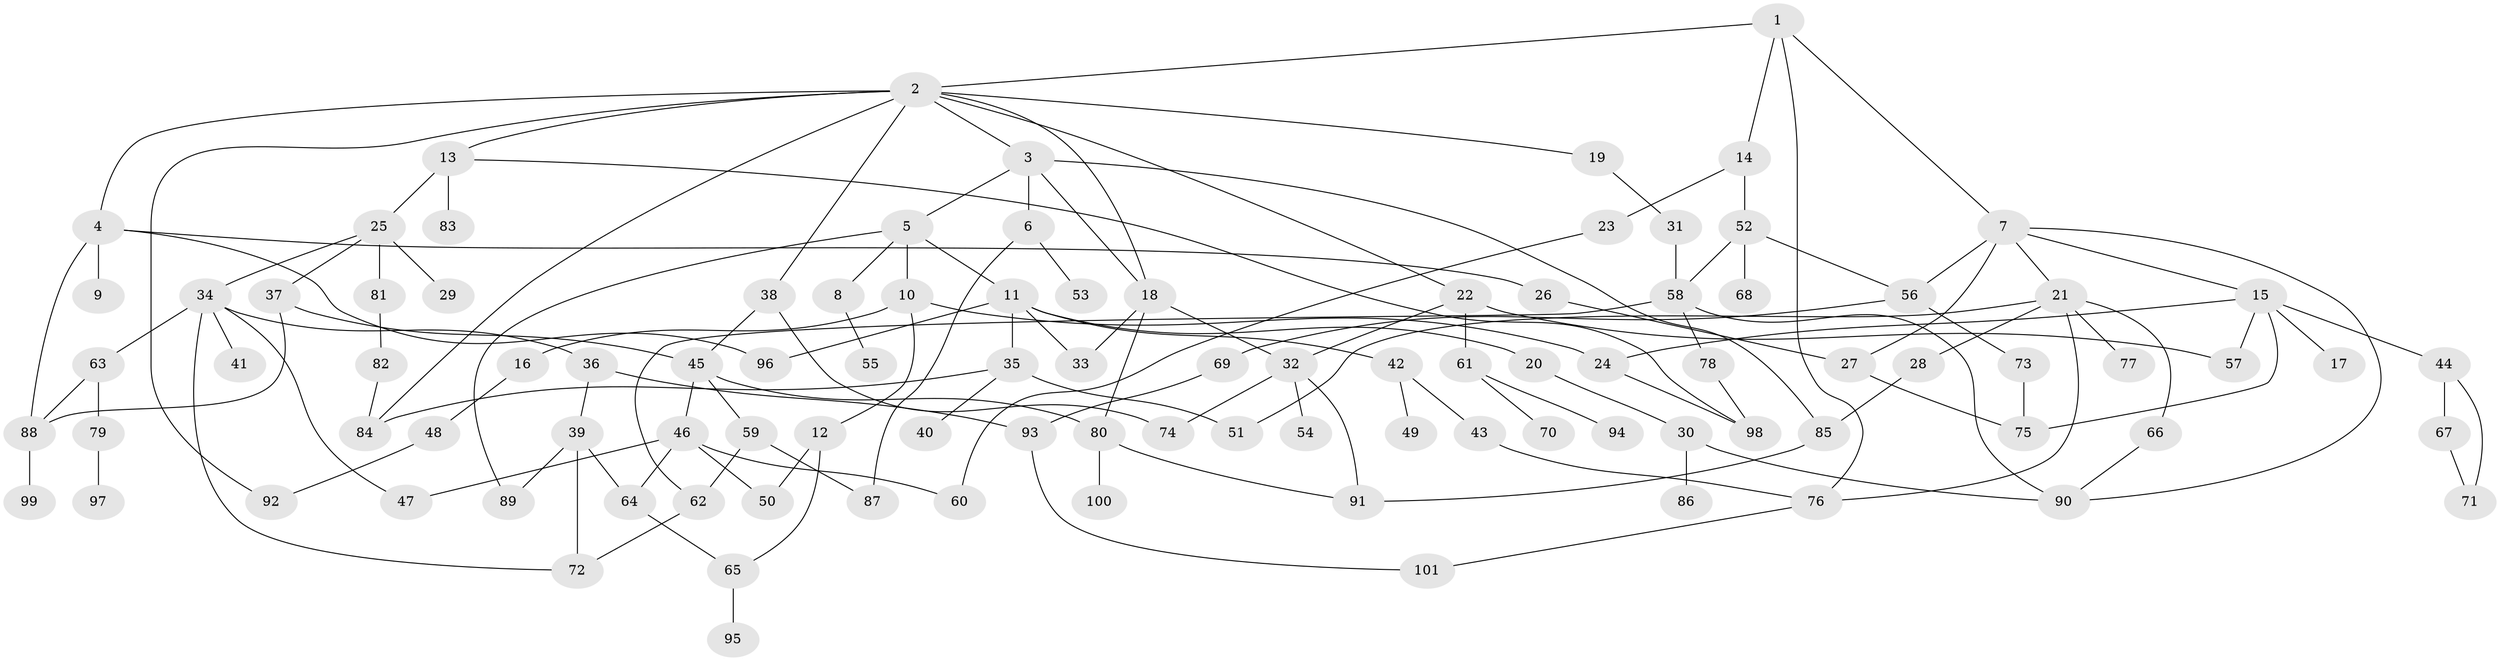// Generated by graph-tools (version 1.1) at 2025/25/03/09/25 03:25:35]
// undirected, 101 vertices, 143 edges
graph export_dot {
graph [start="1"]
  node [color=gray90,style=filled];
  1;
  2;
  3;
  4;
  5;
  6;
  7;
  8;
  9;
  10;
  11;
  12;
  13;
  14;
  15;
  16;
  17;
  18;
  19;
  20;
  21;
  22;
  23;
  24;
  25;
  26;
  27;
  28;
  29;
  30;
  31;
  32;
  33;
  34;
  35;
  36;
  37;
  38;
  39;
  40;
  41;
  42;
  43;
  44;
  45;
  46;
  47;
  48;
  49;
  50;
  51;
  52;
  53;
  54;
  55;
  56;
  57;
  58;
  59;
  60;
  61;
  62;
  63;
  64;
  65;
  66;
  67;
  68;
  69;
  70;
  71;
  72;
  73;
  74;
  75;
  76;
  77;
  78;
  79;
  80;
  81;
  82;
  83;
  84;
  85;
  86;
  87;
  88;
  89;
  90;
  91;
  92;
  93;
  94;
  95;
  96;
  97;
  98;
  99;
  100;
  101;
  1 -- 2;
  1 -- 7;
  1 -- 14;
  1 -- 76;
  2 -- 3;
  2 -- 4;
  2 -- 13;
  2 -- 18;
  2 -- 19;
  2 -- 22;
  2 -- 38;
  2 -- 84;
  2 -- 92;
  3 -- 5;
  3 -- 6;
  3 -- 18;
  3 -- 85;
  4 -- 9;
  4 -- 26;
  4 -- 96;
  4 -- 88;
  5 -- 8;
  5 -- 10;
  5 -- 11;
  5 -- 89;
  6 -- 53;
  6 -- 87;
  7 -- 15;
  7 -- 21;
  7 -- 90;
  7 -- 27;
  7 -- 56;
  8 -- 55;
  10 -- 12;
  10 -- 16;
  10 -- 24;
  11 -- 20;
  11 -- 33;
  11 -- 35;
  11 -- 42;
  11 -- 96;
  12 -- 50;
  12 -- 65;
  13 -- 25;
  13 -- 83;
  13 -- 98;
  14 -- 23;
  14 -- 52;
  15 -- 17;
  15 -- 44;
  15 -- 57;
  15 -- 24;
  15 -- 75;
  16 -- 48;
  18 -- 80;
  18 -- 32;
  18 -- 33;
  19 -- 31;
  20 -- 30;
  21 -- 28;
  21 -- 51;
  21 -- 66;
  21 -- 76;
  21 -- 77;
  22 -- 32;
  22 -- 61;
  22 -- 57;
  23 -- 60;
  24 -- 98;
  25 -- 29;
  25 -- 34;
  25 -- 37;
  25 -- 81;
  26 -- 27;
  27 -- 75;
  28 -- 85;
  30 -- 86;
  30 -- 90;
  31 -- 58;
  32 -- 54;
  32 -- 74;
  32 -- 91;
  34 -- 36;
  34 -- 41;
  34 -- 47;
  34 -- 63;
  34 -- 72;
  35 -- 40;
  35 -- 84;
  35 -- 51;
  36 -- 39;
  36 -- 93;
  37 -- 45;
  37 -- 88;
  38 -- 74;
  38 -- 45;
  39 -- 64;
  39 -- 72;
  39 -- 89;
  42 -- 43;
  42 -- 49;
  43 -- 76;
  44 -- 67;
  44 -- 71;
  45 -- 46;
  45 -- 59;
  45 -- 80;
  46 -- 47;
  46 -- 50;
  46 -- 60;
  46 -- 64;
  48 -- 92;
  52 -- 56;
  52 -- 68;
  52 -- 58;
  56 -- 69;
  56 -- 73;
  58 -- 62;
  58 -- 78;
  58 -- 90;
  59 -- 87;
  59 -- 62;
  61 -- 70;
  61 -- 94;
  62 -- 72;
  63 -- 79;
  63 -- 88;
  64 -- 65;
  65 -- 95;
  66 -- 90;
  67 -- 71;
  69 -- 93;
  73 -- 75;
  76 -- 101;
  78 -- 98;
  79 -- 97;
  80 -- 91;
  80 -- 100;
  81 -- 82;
  82 -- 84;
  85 -- 91;
  88 -- 99;
  93 -- 101;
}
